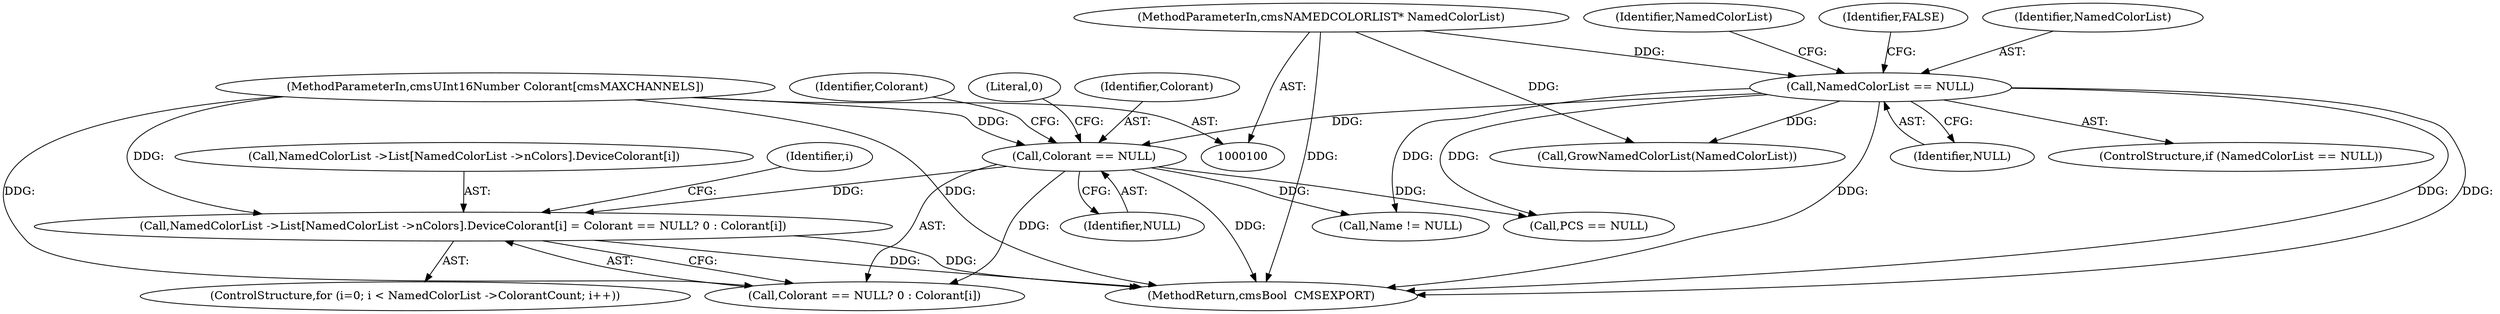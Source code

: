 digraph "0_Little-CMS_91c2db7f2559be504211b283bc3a2c631d6f06d9_1@array" {
"1000141" [label="(Call,NamedColorList ->List[NamedColorList ->nColors].DeviceColorant[i] = Colorant == NULL? 0 : Colorant[i])"];
"1000154" [label="(Call,Colorant == NULL)"];
"1000104" [label="(MethodParameterIn,cmsUInt16Number Colorant[cmsMAXCHANNELS])"];
"1000108" [label="(Call,NamedColorList == NULL)"];
"1000101" [label="(MethodParameterIn,cmsNAMEDCOLORLIST* NamedColorList)"];
"1000244" [label="(MethodReturn,cmsBool  CMSEXPORT)"];
"1000157" [label="(Literal,0)"];
"1000154" [label="(Call,Colorant == NULL)"];
"1000101" [label="(MethodParameterIn,cmsNAMEDCOLORLIST* NamedColorList)"];
"1000141" [label="(Call,NamedColorList ->List[NamedColorList ->nColors].DeviceColorant[i] = Colorant == NULL? 0 : Colorant[i])"];
"1000117" [label="(Identifier,NamedColorList)"];
"1000142" [label="(Call,NamedColorList ->List[NamedColorList ->nColors].DeviceColorant[i])"];
"1000140" [label="(Identifier,i)"];
"1000183" [label="(Call,PCS == NULL)"];
"1000153" [label="(Call,Colorant == NULL? 0 : Colorant[i])"];
"1000110" [label="(Identifier,NULL)"];
"1000156" [label="(Identifier,NULL)"];
"1000108" [label="(Call,NamedColorList == NULL)"];
"1000155" [label="(Identifier,Colorant)"];
"1000112" [label="(Identifier,FALSE)"];
"1000107" [label="(ControlStructure,if (NamedColorList == NULL))"];
"1000104" [label="(MethodParameterIn,cmsUInt16Number Colorant[cmsMAXCHANNELS])"];
"1000126" [label="(Call,GrowNamedColorList(NamedColorList))"];
"1000191" [label="(Call,Name != NULL)"];
"1000130" [label="(ControlStructure,for (i=0; i < NamedColorList ->ColorantCount; i++))"];
"1000159" [label="(Identifier,Colorant)"];
"1000109" [label="(Identifier,NamedColorList)"];
"1000141" -> "1000130"  [label="AST: "];
"1000141" -> "1000153"  [label="CFG: "];
"1000142" -> "1000141"  [label="AST: "];
"1000153" -> "1000141"  [label="AST: "];
"1000140" -> "1000141"  [label="CFG: "];
"1000141" -> "1000244"  [label="DDG: "];
"1000141" -> "1000244"  [label="DDG: "];
"1000154" -> "1000141"  [label="DDG: "];
"1000104" -> "1000141"  [label="DDG: "];
"1000154" -> "1000153"  [label="AST: "];
"1000154" -> "1000156"  [label="CFG: "];
"1000155" -> "1000154"  [label="AST: "];
"1000156" -> "1000154"  [label="AST: "];
"1000157" -> "1000154"  [label="CFG: "];
"1000159" -> "1000154"  [label="CFG: "];
"1000154" -> "1000244"  [label="DDG: "];
"1000104" -> "1000154"  [label="DDG: "];
"1000108" -> "1000154"  [label="DDG: "];
"1000154" -> "1000153"  [label="DDG: "];
"1000154" -> "1000183"  [label="DDG: "];
"1000154" -> "1000191"  [label="DDG: "];
"1000104" -> "1000100"  [label="AST: "];
"1000104" -> "1000244"  [label="DDG: "];
"1000104" -> "1000153"  [label="DDG: "];
"1000108" -> "1000107"  [label="AST: "];
"1000108" -> "1000110"  [label="CFG: "];
"1000109" -> "1000108"  [label="AST: "];
"1000110" -> "1000108"  [label="AST: "];
"1000112" -> "1000108"  [label="CFG: "];
"1000117" -> "1000108"  [label="CFG: "];
"1000108" -> "1000244"  [label="DDG: "];
"1000108" -> "1000244"  [label="DDG: "];
"1000108" -> "1000244"  [label="DDG: "];
"1000101" -> "1000108"  [label="DDG: "];
"1000108" -> "1000126"  [label="DDG: "];
"1000108" -> "1000183"  [label="DDG: "];
"1000108" -> "1000191"  [label="DDG: "];
"1000101" -> "1000100"  [label="AST: "];
"1000101" -> "1000244"  [label="DDG: "];
"1000101" -> "1000126"  [label="DDG: "];
}
